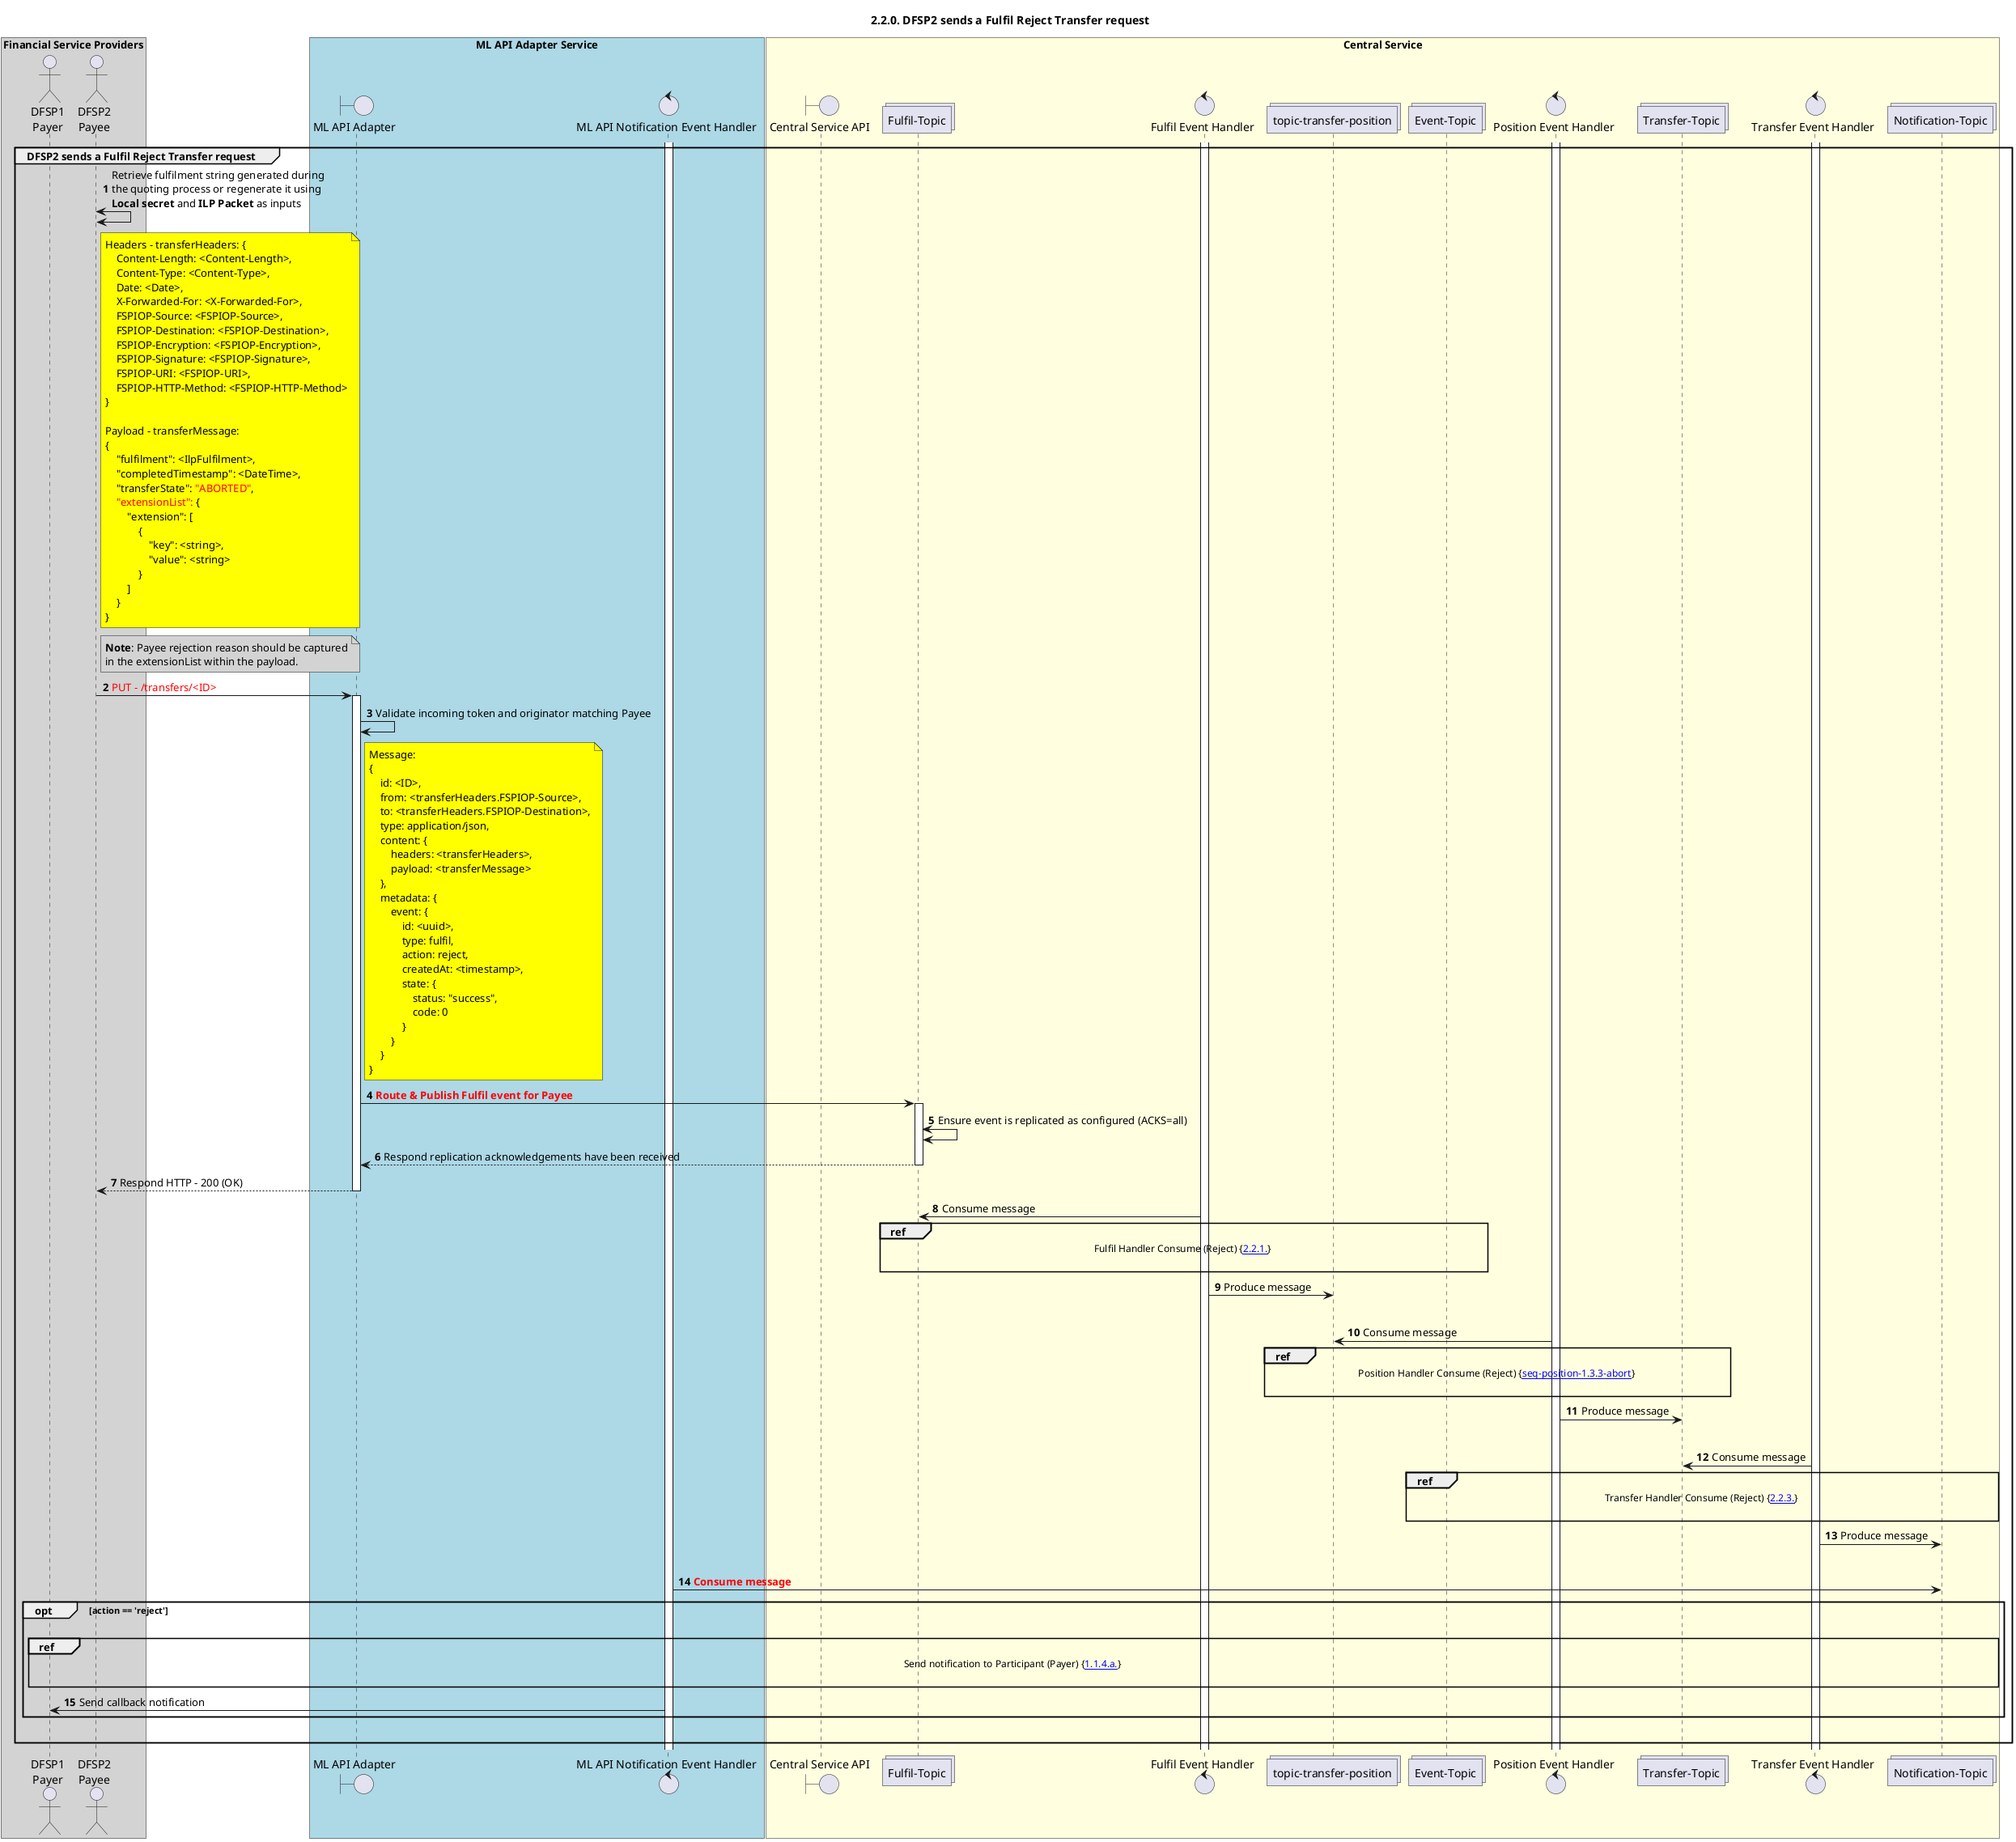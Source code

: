 /'*****
 License
 --------------
 Copyright © 2017 Bill & Melinda Gates Foundation
 The Mojaloop files are made available by the Bill & Melinda Gates Foundation under the Apache License, Version 2.0 (the "License") and you may not use these files except in compliance with the License. You may obtain a copy of the License at
 http://www.apache.org/licenses/LICENSE-2.0
 Unless required by applicable law or agreed to in writing, the Mojaloop files are distributed on an "AS IS" BASIS, WITHOUT WARRANTIES OR CONDITIONS OF ANY KIND, either express or implied. See the License for the specific language governing permissions and limitations under the License.
 Contributors
 --------------
 This is the official list of the Mojaloop project contributors for this file.
 Names of the original copyright holders (individuals or organizations)
 should be listed with a '*' in the first column. People who have
 contributed from an organization can be listed under the organization
 that actually holds the copyright for their contributions (see the
 Gates Foundation organization for an example). Those individuals should have
 their names indented and be marked with a '-'. Email address can be added
 optionally within square brackets <email>.
 * Gates Foundation
 - Name Surname <name.surname@gatesfoundation.com>

 * Rajiv Mothilal <rajiv.mothilal@modusbox.com>
 * Georgi Georgiev <georgi.georgiev@modusbox.com>
 --------------
 ******'/

@startuml
' declate title
title 2.2.0. DFSP2 sends a Fulfil Reject Transfer request

autonumber

' Actor Keys:
'   boundary - APIs/Interfaces, etc
'   collections - Kafka Topics
'   control - Kafka Consumers
'   entity - Database Access Objects
'   database - Database Persistance Store

' declare actors
actor "DFSP1\nPayer" as DFSP1
actor "DFSP2\nPayee" as DFSP2
boundary "ML API Adapter" as MLAPI
control "ML API Notification Event Handler" as NOTIFY_HANDLER
boundary "Central Service API" as CSAPI
collections "Fulfil-Topic" as TOPIC_FULFIL
control "Fulfil Event Handler" as FULF_HANDLER
collections "topic-transfer-position" as TOPIC_TRANSFER_POSITION
control "Position Event Handler" as POS_HANDLER
collections "Transfer-Topic" as TOPIC_TRANSFERS
collections "Event-Topic" as TOPIC_EVENTS
control "Transfer Event Handler" as TRANS_HANDLER
collections "Notification-Topic" as TOPIC_NOTIFICATIONS

box "Financial Service Providers" #lightGray
	participant DFSP1
	participant DFSP2
end box

box "ML API Adapter Service" #LightBlue
	participant MLAPI
	participant NOTIFY_HANDLER
end box

box "Central Service" #LightYellow
    participant CSAPI
	participant TOPIC_FULFIL
    participant FULF_HANDLER
    participant TOPIC_TRANSFER_POSITION
    participant TOPIC_EVENTS
    participant POS_HANDLER
    participant TOPIC_TRANSFERS
    participant TRANS_HANDLER
    participant TOPIC_NOTIFICATIONS
end box

' start flow
activate NOTIFY_HANDLER
activate FULF_HANDLER
activate POS_HANDLER
activate TRANS_HANDLER
group DFSP2 sends a Fulfil Reject Transfer request
    DFSP2 <-> DFSP2: Retrieve fulfilment string generated during\nthe quoting process or regenerate it using\n**Local secret** and **ILP Packet** as inputs
    note right of DFSP2 #yellow
        Headers - transferHeaders: {
            Content-Length: <Content-Length>,
            Content-Type: <Content-Type>,
            Date: <Date>,
            X-Forwarded-For: <X-Forwarded-For>,
            FSPIOP-Source: <FSPIOP-Source>,
            FSPIOP-Destination: <FSPIOP-Destination>,
            FSPIOP-Encryption: <FSPIOP-Encryption>,
            FSPIOP-Signature: <FSPIOP-Signature>,
            FSPIOP-URI: <FSPIOP-URI>,
            FSPIOP-HTTP-Method: <FSPIOP-HTTP-Method>
        }

        Payload - transferMessage:
        {
            "fulfilment": <IlpFulfilment>,
            "completedTimestamp": <DateTime>,
            "transferState": <color #FF0000>"ABORTED"</color>,
            <color #FF0000>"extensionList":</color> {
                "extension": [
                    {
                        "key": <string>,
                        "value": <string>
                    }
                ]
            }
        }
    end note
    note right of DFSP2 #lightgray
        **Note**: Payee rejection reason should be captured
        in the extensionList within the payload.
    end note
    DFSP2 -> MLAPI: <color #FF0000>PUT - /transfers/<ID></color>
    
    activate MLAPI
    MLAPI -> MLAPI: Validate incoming token and originator matching Payee
    note right of MLAPI #yellow
        Message:
        {
            id: <ID>,
            from: <transferHeaders.FSPIOP-Source>,
            to: <transferHeaders.FSPIOP-Destination>,
            type: application/json,
            content: {
                headers: <transferHeaders>,
                payload: <transferMessage>
            },
            metadata: {
                event: {
                    id: <uuid>,
                    type: fulfil,
                    action: reject,
                    createdAt: <timestamp>,
                    state: {
                        status: "success",
                        code: 0
                    }
                }
            }
        }
    end note
    MLAPI -> TOPIC_FULFIL: <color #FF0000>**Route & Publish Fulfil event for Payee**</color>
    activate TOPIC_FULFIL
    TOPIC_FULFIL <-> TOPIC_FULFIL: Ensure event is replicated as configured (ACKS=all)
    TOPIC_FULFIL --> MLAPI: Respond replication acknowledgements have been received
    deactivate TOPIC_FULFIL
    MLAPI --> DFSP2: Respond HTTP - 200 (OK)
    deactivate MLAPI
    TOPIC_FULFIL <- FULF_HANDLER: Consume message
    ref over TOPIC_FULFIL, TOPIC_EVENTS: Fulfil Handler Consume (Reject) {[[https://github.com/mojaloop/docs/blob/master/CentralServices/seq_diagrams/seq-reject-2.2.1.svg 2.2.1.]]} \n
    FULF_HANDLER -> TOPIC_TRANSFER_POSITION: Produce message
    |||
    TOPIC_TRANSFER_POSITION <- POS_HANDLER: Consume message
    ref over TOPIC_TRANSFER_POSITION, TOPIC_TRANSFERS: Position Handler Consume (Reject) {[[https://github.com/mojaloop/docs/blob/master/CentralServices/seq_diagrams/seq-position-1.3.3-abort.svg seq-position-1.3.3-abort]]} \n
    POS_HANDLER -> TOPIC_TRANSFERS: Produce message
    |||
    TOPIC_TRANSFERS <- TRANS_HANDLER: Consume message
    ref over TOPIC_EVENTS, TOPIC_NOTIFICATIONS: Transfer Handler Consume (Reject) {[[https://github.com/mojaloop/docs/blob/master/CentralServices/seq_diagrams/seq-reject-2.2.3.svg 2.2.3.]]} \n
    TRANS_HANDLER -> TOPIC_NOTIFICATIONS: Produce message
    |||
    TOPIC_NOTIFICATIONS <- NOTIFY_HANDLER: <color #FF0000>**Consume message**</color>
    opt action == 'reject'
        |||
        ref over DFSP1, TOPIC_NOTIFICATIONS: Send notification to Participant (Payer) {[[https://github.com/mojaloop/docs/blob/master/CentralServices/seq_diagrams/seq-prepare-1.1.4.a.svg 1.1.4.a.]]} \n
        NOTIFY_HANDLER -> DFSP1: Send callback notification
    end
    |||
end
activate TRANS_HANDLER
activate POS_HANDLER
activate FULF_HANDLER
activate NOTIFY_HANDLER
@enduml
